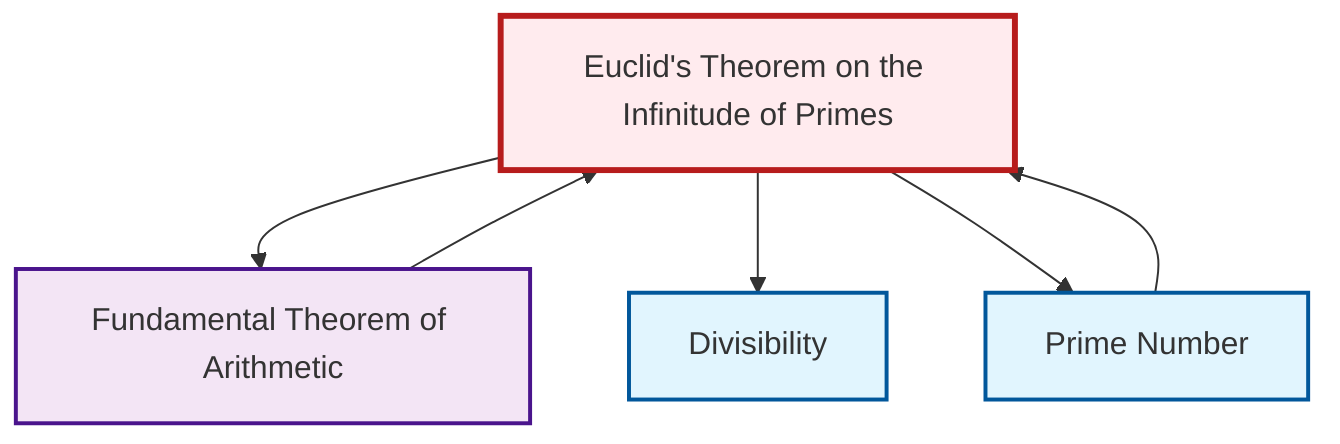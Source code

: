 graph TD
    classDef definition fill:#e1f5fe,stroke:#01579b,stroke-width:2px
    classDef theorem fill:#f3e5f5,stroke:#4a148c,stroke-width:2px
    classDef axiom fill:#fff3e0,stroke:#e65100,stroke-width:2px
    classDef example fill:#e8f5e9,stroke:#1b5e20,stroke-width:2px
    classDef current fill:#ffebee,stroke:#b71c1c,stroke-width:3px
    thm-euclid-infinitude-primes["Euclid's Theorem on the Infinitude of Primes"]:::theorem
    def-prime["Prime Number"]:::definition
    thm-fundamental-arithmetic["Fundamental Theorem of Arithmetic"]:::theorem
    def-divisibility["Divisibility"]:::definition
    thm-euclid-infinitude-primes --> thm-fundamental-arithmetic
    thm-euclid-infinitude-primes --> def-divisibility
    def-prime --> thm-euclid-infinitude-primes
    thm-euclid-infinitude-primes --> def-prime
    thm-fundamental-arithmetic --> thm-euclid-infinitude-primes
    class thm-euclid-infinitude-primes current